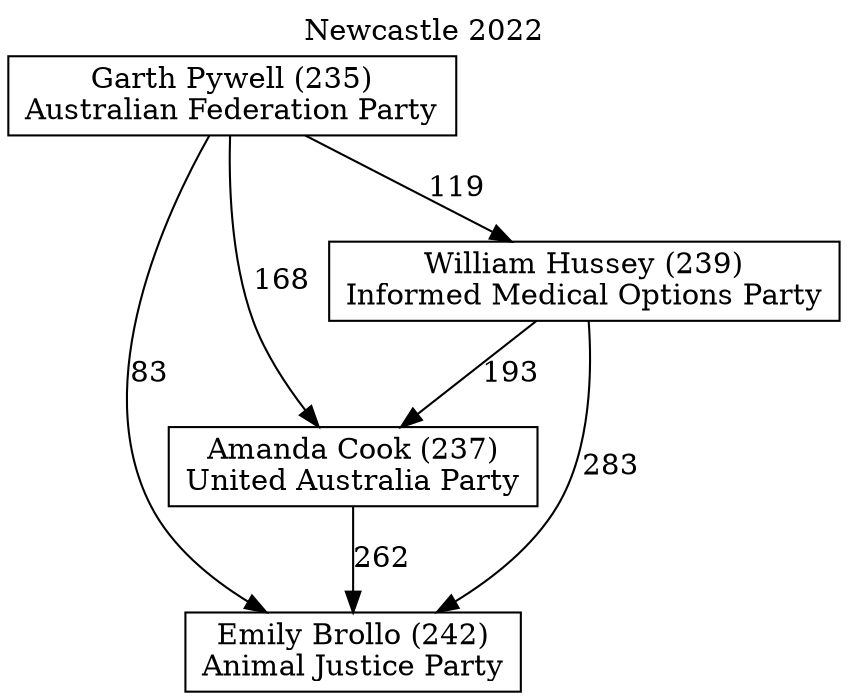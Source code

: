 // House preference flow
digraph "Emily Brollo (242)_Newcastle_2022" {
	graph [label="Newcastle 2022" labelloc=t mclimit=10]
	node [shape=box]
	"Emily Brollo (242)" [label="Emily Brollo (242)
Animal Justice Party"]
	"Amanda Cook (237)" [label="Amanda Cook (237)
United Australia Party"]
	"William Hussey (239)" [label="William Hussey (239)
Informed Medical Options Party"]
	"Garth Pywell (235)" [label="Garth Pywell (235)
Australian Federation Party"]
	"Amanda Cook (237)" -> "Emily Brollo (242)" [label=262]
	"William Hussey (239)" -> "Amanda Cook (237)" [label=193]
	"Garth Pywell (235)" -> "William Hussey (239)" [label=119]
	"William Hussey (239)" -> "Emily Brollo (242)" [label=283]
	"Garth Pywell (235)" -> "Emily Brollo (242)" [label=83]
	"Garth Pywell (235)" -> "Amanda Cook (237)" [label=168]
}
